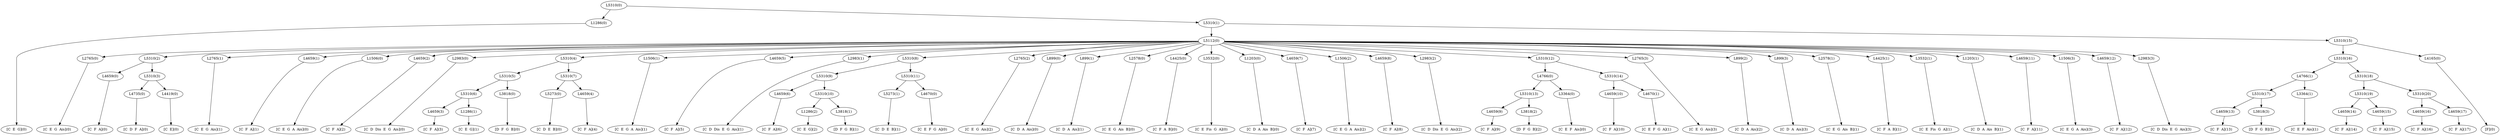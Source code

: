 digraph sample{
"L1286(0)"->"[C  E  G](0)"
"L2765(0)"->"[C  E  G  Ais](0)"
"L4659(0)"->"[C  F  A](0)"
"L4735(0)"->"[C  D  F  A](0)"
"L4419(0)"->"[C  E](0)"
"L5310(3)"->"L4735(0)"
"L5310(3)"->"L4419(0)"
"L5310(2)"->"L4659(0)"
"L5310(2)"->"L5310(3)"
"L2765(1)"->"[C  E  G  Ais](1)"
"L4659(1)"->"[C  F  A](1)"
"L1506(0)"->"[C  E  G  A  Ais](0)"
"L4659(2)"->"[C  F  A](2)"
"L2983(0)"->"[C  D  Dis  E  G  Ais](0)"
"L4659(3)"->"[C  F  A](3)"
"L1286(1)"->"[C  E  G](1)"
"L5310(6)"->"L4659(3)"
"L5310(6)"->"L1286(1)"
"L3818(0)"->"[D  F  G  B](0)"
"L5310(5)"->"L5310(6)"
"L5310(5)"->"L3818(0)"
"L5273(0)"->"[C  D  E  B](0)"
"L4659(4)"->"[C  F  A](4)"
"L5310(7)"->"L5273(0)"
"L5310(7)"->"L4659(4)"
"L5310(4)"->"L5310(5)"
"L5310(4)"->"L5310(7)"
"L1506(1)"->"[C  E  G  A  Ais](1)"
"L4659(5)"->"[C  F  A](5)"
"L2983(1)"->"[C  D  Dis  E  G  Ais](1)"
"L4659(6)"->"[C  F  A](6)"
"L1286(2)"->"[C  E  G](2)"
"L3818(1)"->"[D  F  G  B](1)"
"L5310(10)"->"L1286(2)"
"L5310(10)"->"L3818(1)"
"L5310(9)"->"L4659(6)"
"L5310(9)"->"L5310(10)"
"L5273(1)"->"[C  D  E  B](1)"
"L4670(0)"->"[C  E  F  G  A](0)"
"L5310(11)"->"L5273(1)"
"L5310(11)"->"L4670(0)"
"L5310(8)"->"L5310(9)"
"L5310(8)"->"L5310(11)"
"L2765(2)"->"[C  E  G  Ais](2)"
"L899(0)"->"[C  D  A  Ais](0)"
"L899(1)"->"[C  D  A  Ais](1)"
"L2578(0)"->"[C  E  G  Ais  B](0)"
"L4425(0)"->"[C  F  A  B](0)"
"L3532(0)"->"[C  E  Fis  G  A](0)"
"L1203(0)"->"[C  D  A  Ais  B](0)"
"L4659(7)"->"[C  F  A](7)"
"L1506(2)"->"[C  E  G  A  Ais](2)"
"L4659(8)"->"[C  F  A](8)"
"L2983(2)"->"[C  D  Dis  E  G  Ais](2)"
"L4659(9)"->"[C  F  A](9)"
"L3818(2)"->"[D  F  G  B](2)"
"L5310(13)"->"L4659(9)"
"L5310(13)"->"L3818(2)"
"L3364(0)"->"[C  E  F  Ais](0)"
"L4766(0)"->"L5310(13)"
"L4766(0)"->"L3364(0)"
"L4659(10)"->"[C  F  A](10)"
"L4670(1)"->"[C  E  F  G  A](1)"
"L5310(14)"->"L4659(10)"
"L5310(14)"->"L4670(1)"
"L5310(12)"->"L4766(0)"
"L5310(12)"->"L5310(14)"
"L2765(3)"->"[C  E  G  Ais](3)"
"L899(2)"->"[C  D  A  Ais](2)"
"L899(3)"->"[C  D  A  Ais](3)"
"L2578(1)"->"[C  E  G  Ais  B](1)"
"L4425(1)"->"[C  F  A  B](1)"
"L3532(1)"->"[C  E  Fis  G  A](1)"
"L1203(1)"->"[C  D  A  Ais  B](1)"
"L4659(11)"->"[C  F  A](11)"
"L1506(3)"->"[C  E  G  A  Ais](3)"
"L4659(12)"->"[C  F  A](12)"
"L2983(3)"->"[C  D  Dis  E  G  Ais](3)"
"L5112(0)"->"L2765(0)"
"L5112(0)"->"L5310(2)"
"L5112(0)"->"L2765(1)"
"L5112(0)"->"L4659(1)"
"L5112(0)"->"L1506(0)"
"L5112(0)"->"L4659(2)"
"L5112(0)"->"L2983(0)"
"L5112(0)"->"L5310(4)"
"L5112(0)"->"L1506(1)"
"L5112(0)"->"L4659(5)"
"L5112(0)"->"L2983(1)"
"L5112(0)"->"L5310(8)"
"L5112(0)"->"L2765(2)"
"L5112(0)"->"L899(0)"
"L5112(0)"->"L899(1)"
"L5112(0)"->"L2578(0)"
"L5112(0)"->"L4425(0)"
"L5112(0)"->"L3532(0)"
"L5112(0)"->"L1203(0)"
"L5112(0)"->"L4659(7)"
"L5112(0)"->"L1506(2)"
"L5112(0)"->"L4659(8)"
"L5112(0)"->"L2983(2)"
"L5112(0)"->"L5310(12)"
"L5112(0)"->"L2765(3)"
"L5112(0)"->"L899(2)"
"L5112(0)"->"L899(3)"
"L5112(0)"->"L2578(1)"
"L5112(0)"->"L4425(1)"
"L5112(0)"->"L3532(1)"
"L5112(0)"->"L1203(1)"
"L5112(0)"->"L4659(11)"
"L5112(0)"->"L1506(3)"
"L5112(0)"->"L4659(12)"
"L5112(0)"->"L2983(3)"
"L4659(13)"->"[C  F  A](13)"
"L3818(3)"->"[D  F  G  B](3)"
"L5310(17)"->"L4659(13)"
"L5310(17)"->"L3818(3)"
"L3364(1)"->"[C  E  F  Ais](1)"
"L4766(1)"->"L5310(17)"
"L4766(1)"->"L3364(1)"
"L4659(14)"->"[C  F  A](14)"
"L4659(15)"->"[C  F  A](15)"
"L5310(19)"->"L4659(14)"
"L5310(19)"->"L4659(15)"
"L4659(16)"->"[C  F  A](16)"
"L4659(17)"->"[C  F  A](17)"
"L5310(20)"->"L4659(16)"
"L5310(20)"->"L4659(17)"
"L5310(18)"->"L5310(19)"
"L5310(18)"->"L5310(20)"
"L5310(16)"->"L4766(1)"
"L5310(16)"->"L5310(18)"
"L4165(0)"->"[F](0)"
"L5310(15)"->"L5310(16)"
"L5310(15)"->"L4165(0)"
"L5310(1)"->"L5112(0)"
"L5310(1)"->"L5310(15)"
"L5310(0)"->"L1286(0)"
"L5310(0)"->"L5310(1)"
{rank = min; "L5310(0)"}
{rank = same; "L1286(0)"; "L5310(1)";}
{rank = same; "L5112(0)"; "L5310(15)";}
{rank = same; "L2765(0)"; "L5310(2)"; "L2765(1)"; "L4659(1)"; "L1506(0)"; "L4659(2)"; "L2983(0)"; "L5310(4)"; "L1506(1)"; "L4659(5)"; "L2983(1)"; "L5310(8)"; "L2765(2)"; "L899(0)"; "L899(1)"; "L2578(0)"; "L4425(0)"; "L3532(0)"; "L1203(0)"; "L4659(7)"; "L1506(2)"; "L4659(8)"; "L2983(2)"; "L5310(12)"; "L2765(3)"; "L899(2)"; "L899(3)"; "L2578(1)"; "L4425(1)"; "L3532(1)"; "L1203(1)"; "L4659(11)"; "L1506(3)"; "L4659(12)"; "L2983(3)"; "L5310(16)"; "L4165(0)";}
{rank = same; "L4659(0)"; "L5310(3)"; "L5310(5)"; "L5310(7)"; "L5310(9)"; "L5310(11)"; "L4766(0)"; "L5310(14)"; "L4766(1)"; "L5310(18)";}
{rank = same; "L4735(0)"; "L4419(0)"; "L5310(6)"; "L3818(0)"; "L5273(0)"; "L4659(4)"; "L4659(6)"; "L5310(10)"; "L5273(1)"; "L4670(0)"; "L5310(13)"; "L3364(0)"; "L4659(10)"; "L4670(1)"; "L5310(17)"; "L3364(1)"; "L5310(19)"; "L5310(20)";}
{rank = same; "L4659(3)"; "L1286(1)"; "L1286(2)"; "L3818(1)"; "L4659(9)"; "L3818(2)"; "L4659(13)"; "L3818(3)"; "L4659(14)"; "L4659(15)"; "L4659(16)"; "L4659(17)";}
{rank = max; "[C  D  A  Ais  B](0)"; "[C  D  A  Ais  B](1)"; "[C  D  A  Ais](0)"; "[C  D  A  Ais](1)"; "[C  D  A  Ais](2)"; "[C  D  A  Ais](3)"; "[C  D  Dis  E  G  Ais](0)"; "[C  D  Dis  E  G  Ais](1)"; "[C  D  Dis  E  G  Ais](2)"; "[C  D  Dis  E  G  Ais](3)"; "[C  D  E  B](0)"; "[C  D  E  B](1)"; "[C  D  F  A](0)"; "[C  E  F  Ais](0)"; "[C  E  F  Ais](1)"; "[C  E  F  G  A](0)"; "[C  E  F  G  A](1)"; "[C  E  Fis  G  A](0)"; "[C  E  Fis  G  A](1)"; "[C  E  G  A  Ais](0)"; "[C  E  G  A  Ais](1)"; "[C  E  G  A  Ais](2)"; "[C  E  G  A  Ais](3)"; "[C  E  G  Ais  B](0)"; "[C  E  G  Ais  B](1)"; "[C  E  G  Ais](0)"; "[C  E  G  Ais](1)"; "[C  E  G  Ais](2)"; "[C  E  G  Ais](3)"; "[C  E  G](0)"; "[C  E  G](1)"; "[C  E  G](2)"; "[C  E](0)"; "[C  F  A  B](0)"; "[C  F  A  B](1)"; "[C  F  A](0)"; "[C  F  A](1)"; "[C  F  A](10)"; "[C  F  A](11)"; "[C  F  A](12)"; "[C  F  A](13)"; "[C  F  A](14)"; "[C  F  A](15)"; "[C  F  A](16)"; "[C  F  A](17)"; "[C  F  A](2)"; "[C  F  A](3)"; "[C  F  A](4)"; "[C  F  A](5)"; "[C  F  A](6)"; "[C  F  A](7)"; "[C  F  A](8)"; "[C  F  A](9)"; "[D  F  G  B](0)"; "[D  F  G  B](1)"; "[D  F  G  B](2)"; "[D  F  G  B](3)"; "[F](0)";}
}